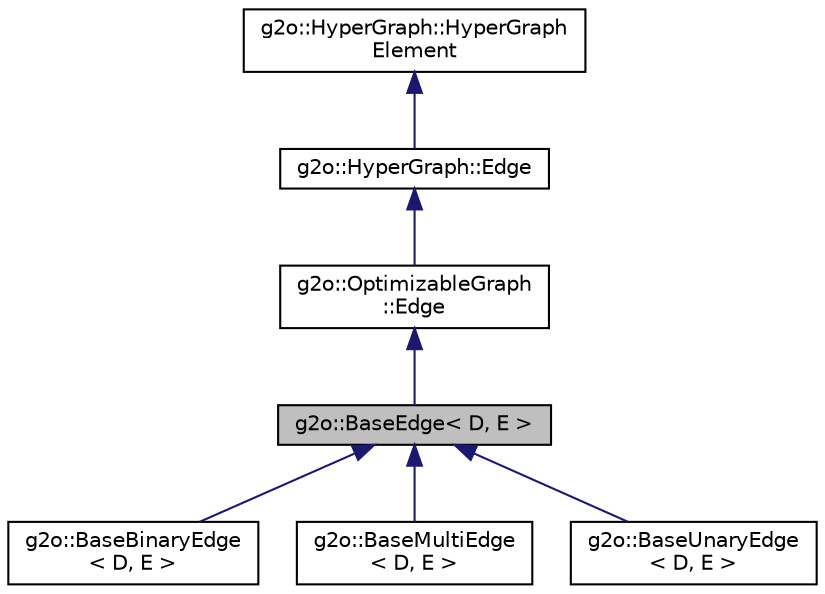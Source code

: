digraph "g2o::BaseEdge&lt; D, E &gt;"
{
  edge [fontname="Helvetica",fontsize="10",labelfontname="Helvetica",labelfontsize="10"];
  node [fontname="Helvetica",fontsize="10",shape=record];
  Node0 [label="g2o::BaseEdge\< D, E \>",height=0.2,width=0.4,color="black", fillcolor="grey75", style="filled", fontcolor="black"];
  Node1 -> Node0 [dir="back",color="midnightblue",fontsize="10",style="solid",fontname="Helvetica"];
  Node1 [label="g2o::OptimizableGraph\l::Edge",height=0.2,width=0.4,color="black", fillcolor="white", style="filled",URL="$classg2o_1_1_optimizable_graph_1_1_edge.html"];
  Node2 -> Node1 [dir="back",color="midnightblue",fontsize="10",style="solid",fontname="Helvetica"];
  Node2 [label="g2o::HyperGraph::Edge",height=0.2,width=0.4,color="black", fillcolor="white", style="filled",URL="$classg2o_1_1_hyper_graph_1_1_edge.html"];
  Node3 -> Node2 [dir="back",color="midnightblue",fontsize="10",style="solid",fontname="Helvetica"];
  Node3 [label="g2o::HyperGraph::HyperGraph\lElement",height=0.2,width=0.4,color="black", fillcolor="white", style="filled",URL="$structg2o_1_1_hyper_graph_1_1_hyper_graph_element.html"];
  Node0 -> Node4 [dir="back",color="midnightblue",fontsize="10",style="solid",fontname="Helvetica"];
  Node4 [label="g2o::BaseBinaryEdge\l\< D, E \>",height=0.2,width=0.4,color="black", fillcolor="white", style="filled",URL="$classg2o_1_1_base_binary_edge.html"];
  Node0 -> Node5 [dir="back",color="midnightblue",fontsize="10",style="solid",fontname="Helvetica"];
  Node5 [label="g2o::BaseMultiEdge\l\< D, E \>",height=0.2,width=0.4,color="black", fillcolor="white", style="filled",URL="$classg2o_1_1_base_multi_edge.html",tooltip="base class to represent an edge connecting an arbitrary number of nodes "];
  Node0 -> Node6 [dir="back",color="midnightblue",fontsize="10",style="solid",fontname="Helvetica"];
  Node6 [label="g2o::BaseUnaryEdge\l\< D, E \>",height=0.2,width=0.4,color="black", fillcolor="white", style="filled",URL="$classg2o_1_1_base_unary_edge.html"];
}
